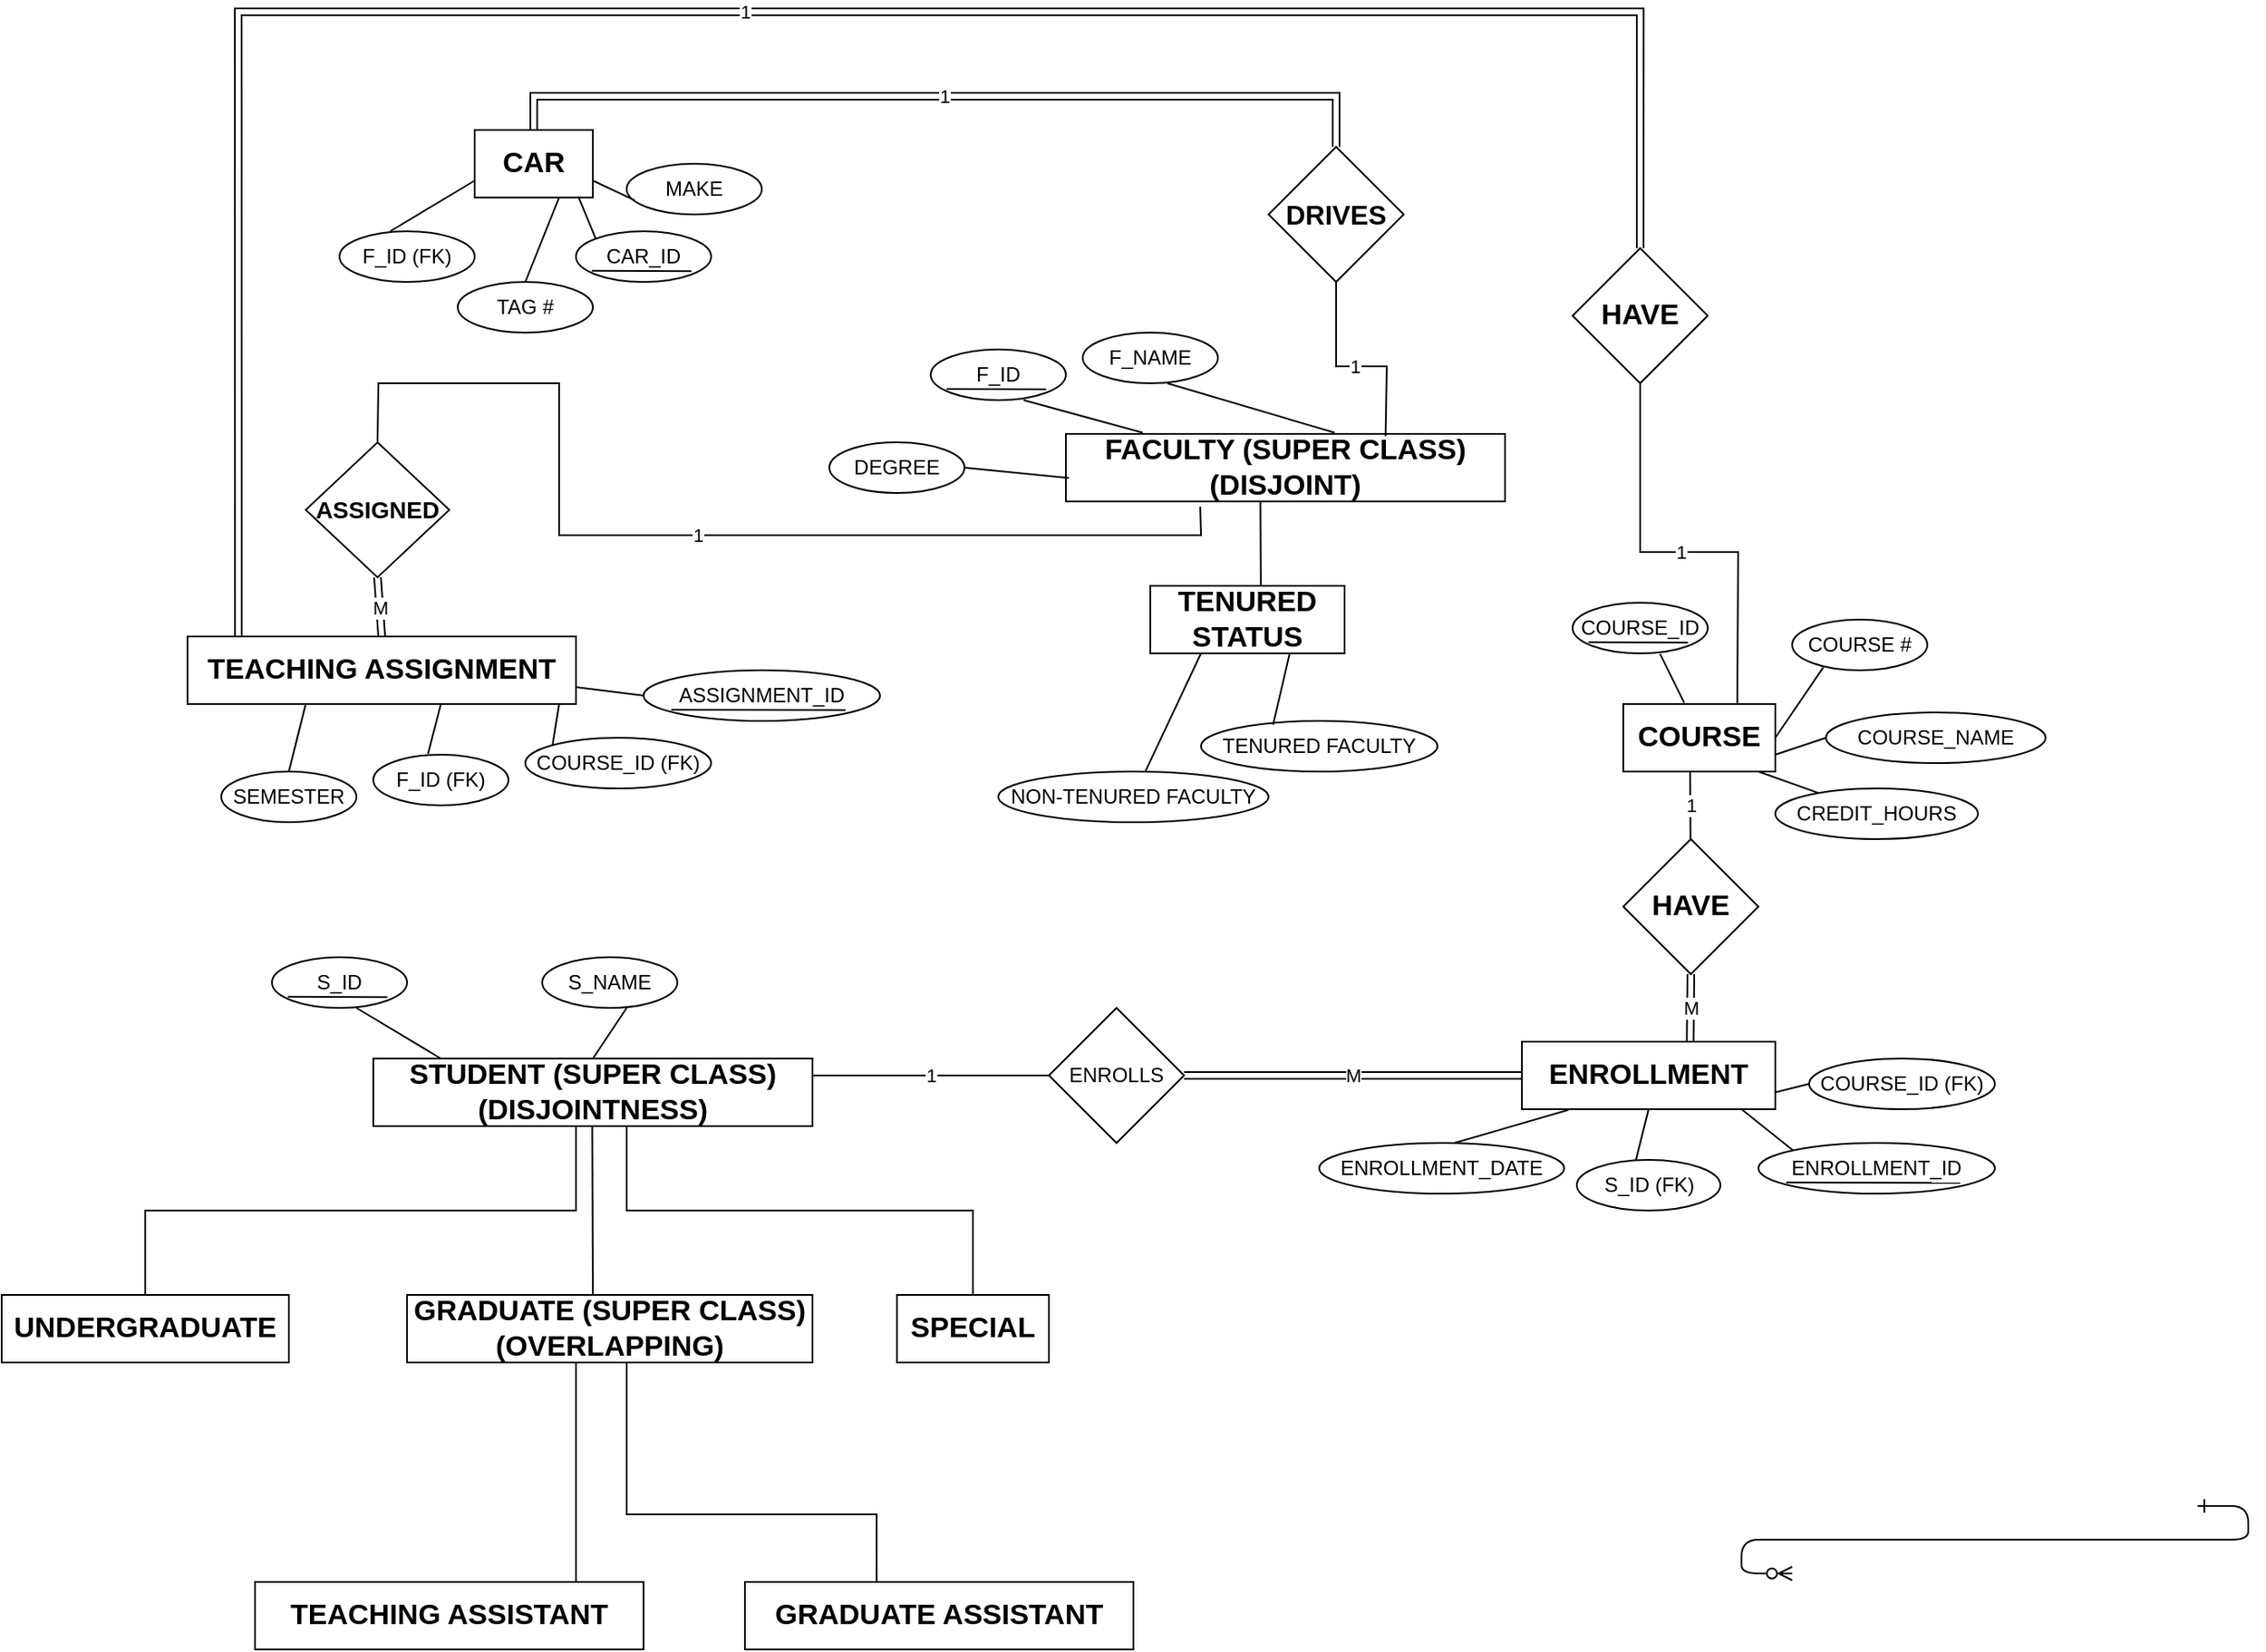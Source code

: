 <mxfile version="26.0.15">
  <diagram id="R2lEEEUBdFMjLlhIrx00" name="Page-1">
    <mxGraphModel dx="3799" dy="2531" grid="1" gridSize="10" guides="1" tooltips="1" connect="1" arrows="1" fold="1" page="1" pageScale="1" pageWidth="850" pageHeight="1100" math="0" shadow="0" extFonts="Permanent Marker^https://fonts.googleapis.com/css?family=Permanent+Marker">
      <root>
        <mxCell id="0" />
        <mxCell id="1" parent="0" />
        <mxCell id="C-vyLk0tnHw3VtMMgP7b-12" value="" style="edgeStyle=entityRelationEdgeStyle;endArrow=ERzeroToMany;startArrow=ERone;endFill=1;startFill=0;" parent="1" target="C-vyLk0tnHw3VtMMgP7b-17" edge="1">
          <mxGeometry width="100" height="100" relative="1" as="geometry">
            <mxPoint x="700" y="165" as="sourcePoint" />
            <mxPoint x="460" y="205" as="targetPoint" />
          </mxGeometry>
        </mxCell>
        <mxCell id="hQvGiJFeKAXP_hBCu67B-1" value="STUDENT (SUPER CLASS) (DISJOINTNESS)" style="rounded=0;whiteSpace=wrap;html=1;fontSize=17;fontStyle=1" vertex="1" parent="1">
          <mxGeometry x="-380" y="-100" width="260" height="40" as="geometry" />
        </mxCell>
        <mxCell id="hQvGiJFeKAXP_hBCu67B-2" value="COURSE" style="rounded=0;whiteSpace=wrap;html=1;fontSize=17;fontStyle=1" vertex="1" parent="1">
          <mxGeometry x="360" y="-310" width="90" height="40" as="geometry" />
        </mxCell>
        <mxCell id="hQvGiJFeKAXP_hBCu67B-3" value="FACULTY (SUPER CLASS)&lt;div&gt;(DISJOINT)&lt;/div&gt;" style="rounded=0;whiteSpace=wrap;html=1;fontSize=17;fontStyle=1" vertex="1" parent="1">
          <mxGeometry x="30" y="-470" width="260" height="40" as="geometry" />
        </mxCell>
        <mxCell id="hQvGiJFeKAXP_hBCu67B-4" value="TEACHING ASSIGNMENT" style="rounded=0;whiteSpace=wrap;html=1;fontSize=17;fontStyle=1" vertex="1" parent="1">
          <mxGeometry x="-490" y="-350" width="230" height="40" as="geometry" />
        </mxCell>
        <mxCell id="hQvGiJFeKAXP_hBCu67B-5" value="CAR" style="rounded=0;whiteSpace=wrap;html=1;fontSize=17;fontStyle=1" vertex="1" parent="1">
          <mxGeometry x="-320" y="-650" width="70" height="40" as="geometry" />
        </mxCell>
        <mxCell id="hQvGiJFeKAXP_hBCu67B-6" value="ENROLLMENT" style="rounded=0;whiteSpace=wrap;html=1;fontSize=17;fontStyle=1" vertex="1" parent="1">
          <mxGeometry x="300" y="-110" width="150" height="40" as="geometry" />
        </mxCell>
        <mxCell id="hQvGiJFeKAXP_hBCu67B-7" value="GRADUATE (SUPER CLASS) (OVERLAPPING)" style="rounded=0;whiteSpace=wrap;html=1;fontSize=17;fontStyle=1" vertex="1" parent="1">
          <mxGeometry x="-360" y="40" width="240" height="40" as="geometry" />
        </mxCell>
        <mxCell id="hQvGiJFeKAXP_hBCu67B-8" value="SPECIAL" style="rounded=0;whiteSpace=wrap;html=1;fontSize=17;fontStyle=1" vertex="1" parent="1">
          <mxGeometry x="-70" y="40" width="90" height="40" as="geometry" />
        </mxCell>
        <mxCell id="hQvGiJFeKAXP_hBCu67B-9" value="UNDERGRADUATE" style="rounded=0;whiteSpace=wrap;html=1;fontSize=17;fontStyle=1" vertex="1" parent="1">
          <mxGeometry x="-600" y="40" width="170" height="40" as="geometry" />
        </mxCell>
        <mxCell id="hQvGiJFeKAXP_hBCu67B-13" value="" style="endArrow=none;html=1;rounded=0;exitX=0.5;exitY=0;exitDx=0;exitDy=0;" edge="1" parent="1" source="hQvGiJFeKAXP_hBCu67B-9">
          <mxGeometry width="50" height="50" relative="1" as="geometry">
            <mxPoint x="-520" y="-10" as="sourcePoint" />
            <mxPoint x="-260" y="-60" as="targetPoint" />
            <Array as="points">
              <mxPoint x="-515" y="-10" />
              <mxPoint x="-260" y="-10" />
            </Array>
          </mxGeometry>
        </mxCell>
        <mxCell id="hQvGiJFeKAXP_hBCu67B-14" value="" style="endArrow=none;html=1;rounded=0;exitX=0.5;exitY=0;exitDx=0;exitDy=0;" edge="1" parent="1" source="hQvGiJFeKAXP_hBCu67B-8">
          <mxGeometry width="50" height="50" relative="1" as="geometry">
            <mxPoint x="-280" y="-10" as="sourcePoint" />
            <mxPoint x="-230" y="-60" as="targetPoint" />
            <Array as="points">
              <mxPoint x="-25" y="-10" />
              <mxPoint x="-230" y="-10" />
            </Array>
          </mxGeometry>
        </mxCell>
        <mxCell id="hQvGiJFeKAXP_hBCu67B-15" value="" style="endArrow=none;html=1;rounded=0;" edge="1" parent="1">
          <mxGeometry width="50" height="50" relative="1" as="geometry">
            <mxPoint x="-250" y="40" as="sourcePoint" />
            <mxPoint x="-250.36" y="-60" as="targetPoint" />
          </mxGeometry>
        </mxCell>
        <mxCell id="hQvGiJFeKAXP_hBCu67B-16" value="GRADUATE ASSISTANT" style="rounded=0;whiteSpace=wrap;html=1;fontSize=17;fontStyle=1" vertex="1" parent="1">
          <mxGeometry x="-160" y="210" width="230" height="40" as="geometry" />
        </mxCell>
        <mxCell id="hQvGiJFeKAXP_hBCu67B-17" value="TEACHING ASSISTANT" style="rounded=0;whiteSpace=wrap;html=1;fontSize=17;fontStyle=1" vertex="1" parent="1">
          <mxGeometry x="-450" y="210" width="230" height="40" as="geometry" />
        </mxCell>
        <mxCell id="hQvGiJFeKAXP_hBCu67B-18" value="" style="endArrow=none;html=1;rounded=0;" edge="1" parent="1">
          <mxGeometry width="50" height="50" relative="1" as="geometry">
            <mxPoint x="-260" y="210" as="sourcePoint" />
            <mxPoint x="-260" y="80" as="targetPoint" />
          </mxGeometry>
        </mxCell>
        <mxCell id="hQvGiJFeKAXP_hBCu67B-19" value="" style="endArrow=none;html=1;rounded=0;exitX=0.339;exitY=0;exitDx=0;exitDy=0;exitPerimeter=0;" edge="1" parent="1" source="hQvGiJFeKAXP_hBCu67B-16">
          <mxGeometry width="50" height="50" relative="1" as="geometry">
            <mxPoint x="-280" y="130" as="sourcePoint" />
            <mxPoint x="-230" y="80" as="targetPoint" />
            <Array as="points">
              <mxPoint x="-82" y="170" />
              <mxPoint x="-230" y="170" />
            </Array>
          </mxGeometry>
        </mxCell>
        <mxCell id="hQvGiJFeKAXP_hBCu67B-20" value="S_ID" style="ellipse;whiteSpace=wrap;html=1;" vertex="1" parent="1">
          <mxGeometry x="-440" y="-160" width="80" height="30" as="geometry" />
        </mxCell>
        <mxCell id="hQvGiJFeKAXP_hBCu67B-21" value="" style="endArrow=none;html=1;rounded=0;entryX=0.854;entryY=0.789;entryDx=0;entryDy=0;entryPerimeter=0;exitX=0.117;exitY=0.778;exitDx=0;exitDy=0;exitPerimeter=0;" edge="1" parent="1" source="hQvGiJFeKAXP_hBCu67B-20" target="hQvGiJFeKAXP_hBCu67B-20">
          <mxGeometry width="50" height="50" relative="1" as="geometry">
            <mxPoint x="-430" y="-140" as="sourcePoint" />
            <mxPoint x="-370" y="-140" as="targetPoint" />
          </mxGeometry>
        </mxCell>
        <mxCell id="hQvGiJFeKAXP_hBCu67B-23" value="S_NAME" style="ellipse;whiteSpace=wrap;html=1;" vertex="1" parent="1">
          <mxGeometry x="-280" y="-160" width="80" height="30" as="geometry" />
        </mxCell>
        <mxCell id="hQvGiJFeKAXP_hBCu67B-24" value="" style="endArrow=none;html=1;rounded=0;exitX=0.154;exitY=0;exitDx=0;exitDy=0;exitPerimeter=0;" edge="1" parent="1" source="hQvGiJFeKAXP_hBCu67B-1">
          <mxGeometry width="50" height="50" relative="1" as="geometry">
            <mxPoint x="-440" y="-80" as="sourcePoint" />
            <mxPoint x="-390" y="-130" as="targetPoint" />
          </mxGeometry>
        </mxCell>
        <mxCell id="hQvGiJFeKAXP_hBCu67B-25" value="" style="endArrow=none;html=1;rounded=0;exitX=0.5;exitY=0;exitDx=0;exitDy=0;" edge="1" parent="1" source="hQvGiJFeKAXP_hBCu67B-1">
          <mxGeometry width="50" height="50" relative="1" as="geometry">
            <mxPoint x="-280" y="-80" as="sourcePoint" />
            <mxPoint x="-230" y="-130" as="targetPoint" />
          </mxGeometry>
        </mxCell>
        <mxCell id="hQvGiJFeKAXP_hBCu67B-26" value="F_ID" style="ellipse;whiteSpace=wrap;html=1;" vertex="1" parent="1">
          <mxGeometry x="-50" y="-520" width="80" height="30" as="geometry" />
        </mxCell>
        <mxCell id="hQvGiJFeKAXP_hBCu67B-27" value="" style="endArrow=none;html=1;rounded=0;entryX=0.854;entryY=0.789;entryDx=0;entryDy=0;entryPerimeter=0;exitX=0.117;exitY=0.778;exitDx=0;exitDy=0;exitPerimeter=0;elbow=vertical;" edge="1" source="hQvGiJFeKAXP_hBCu67B-26" target="hQvGiJFeKAXP_hBCu67B-26" parent="1">
          <mxGeometry width="50" height="50" relative="1" as="geometry">
            <mxPoint x="-40" y="-500" as="sourcePoint" />
            <mxPoint x="20" y="-500" as="targetPoint" />
          </mxGeometry>
        </mxCell>
        <mxCell id="hQvGiJFeKAXP_hBCu67B-28" value="F_NAME" style="ellipse;whiteSpace=wrap;html=1;" vertex="1" parent="1">
          <mxGeometry x="40" y="-530" width="80" height="30" as="geometry" />
        </mxCell>
        <mxCell id="hQvGiJFeKAXP_hBCu67B-30" value="DEGREE" style="ellipse;whiteSpace=wrap;html=1;" vertex="1" parent="1">
          <mxGeometry x="-110" y="-465" width="80" height="30" as="geometry" />
        </mxCell>
        <mxCell id="hQvGiJFeKAXP_hBCu67B-31" value="" style="endArrow=none;html=1;rounded=0;exitX=0.612;exitY=-0.018;exitDx=0;exitDy=0;exitPerimeter=0;" edge="1" parent="1" source="hQvGiJFeKAXP_hBCu67B-3">
          <mxGeometry width="50" height="50" relative="1" as="geometry">
            <mxPoint x="40" y="-450" as="sourcePoint" />
            <mxPoint x="90" y="-500" as="targetPoint" />
          </mxGeometry>
        </mxCell>
        <mxCell id="hQvGiJFeKAXP_hBCu67B-32" value="" style="endArrow=none;html=1;rounded=0;exitX=0.175;exitY=-0.018;exitDx=0;exitDy=0;exitPerimeter=0;" edge="1" parent="1" source="hQvGiJFeKAXP_hBCu67B-3">
          <mxGeometry width="50" height="50" relative="1" as="geometry">
            <mxPoint x="-45" y="-440" as="sourcePoint" />
            <mxPoint x="5" y="-490" as="targetPoint" />
          </mxGeometry>
        </mxCell>
        <mxCell id="hQvGiJFeKAXP_hBCu67B-33" value="" style="endArrow=none;html=1;rounded=0;exitX=0.007;exitY=0.654;exitDx=0;exitDy=0;exitPerimeter=0;" edge="1" parent="1" source="hQvGiJFeKAXP_hBCu67B-3">
          <mxGeometry width="50" height="50" relative="1" as="geometry">
            <mxPoint x="-80" y="-400" as="sourcePoint" />
            <mxPoint x="-30" y="-450" as="targetPoint" />
          </mxGeometry>
        </mxCell>
        <mxCell id="hQvGiJFeKAXP_hBCu67B-34" value="" style="endArrow=none;html=1;rounded=0;exitX=0.443;exitY=0.999;exitDx=0;exitDy=0;exitPerimeter=0;entryX=0.569;entryY=-0.011;entryDx=0;entryDy=0;entryPerimeter=0;" edge="1" parent="1" source="hQvGiJFeKAXP_hBCu67B-3" target="hQvGiJFeKAXP_hBCu67B-40">
          <mxGeometry width="50" height="50" relative="1" as="geometry">
            <mxPoint x="-65" y="-360" as="sourcePoint" />
            <mxPoint x="30" y="-415.0" as="targetPoint" />
          </mxGeometry>
        </mxCell>
        <mxCell id="hQvGiJFeKAXP_hBCu67B-35" value="NON-TENURED FACULTY" style="ellipse;whiteSpace=wrap;html=1;" vertex="1" parent="1">
          <mxGeometry x="-10" y="-270" width="160" height="30" as="geometry" />
        </mxCell>
        <mxCell id="hQvGiJFeKAXP_hBCu67B-36" value="TENURED FACULTY" style="ellipse;whiteSpace=wrap;html=1;" vertex="1" parent="1">
          <mxGeometry x="110" y="-300" width="140" height="30" as="geometry" />
        </mxCell>
        <mxCell id="hQvGiJFeKAXP_hBCu67B-40" value="TENURED STATUS" style="rounded=0;whiteSpace=wrap;html=1;fontSize=17;fontStyle=1" vertex="1" parent="1">
          <mxGeometry x="80" y="-380" width="115" height="40" as="geometry" />
        </mxCell>
        <mxCell id="hQvGiJFeKAXP_hBCu67B-41" value="" style="endArrow=none;html=1;rounded=0;exitX=0.305;exitY=0.076;exitDx=0;exitDy=0;exitPerimeter=0;" edge="1" parent="1" source="hQvGiJFeKAXP_hBCu67B-36">
          <mxGeometry width="50" height="50" relative="1" as="geometry">
            <mxPoint x="112.5" y="-290" as="sourcePoint" />
            <mxPoint x="162.5" y="-340" as="targetPoint" />
          </mxGeometry>
        </mxCell>
        <mxCell id="hQvGiJFeKAXP_hBCu67B-42" value="" style="endArrow=none;html=1;rounded=0;" edge="1" parent="1" source="hQvGiJFeKAXP_hBCu67B-35">
          <mxGeometry width="50" height="50" relative="1" as="geometry">
            <mxPoint x="60" y="-290" as="sourcePoint" />
            <mxPoint x="110" y="-340" as="targetPoint" />
          </mxGeometry>
        </mxCell>
        <mxCell id="hQvGiJFeKAXP_hBCu67B-43" value="COURSE_ID" style="ellipse;whiteSpace=wrap;html=1;" vertex="1" parent="1">
          <mxGeometry x="330" y="-370" width="80" height="30" as="geometry" />
        </mxCell>
        <mxCell id="hQvGiJFeKAXP_hBCu67B-44" value="" style="endArrow=none;html=1;rounded=0;entryX=0.854;entryY=0.789;entryDx=0;entryDy=0;entryPerimeter=0;exitX=0.117;exitY=0.778;exitDx=0;exitDy=0;exitPerimeter=0;elbow=vertical;" edge="1" source="hQvGiJFeKAXP_hBCu67B-43" target="hQvGiJFeKAXP_hBCu67B-43" parent="1">
          <mxGeometry width="50" height="50" relative="1" as="geometry">
            <mxPoint x="-800" y="-290" as="sourcePoint" />
            <mxPoint x="-740" y="-290" as="targetPoint" />
          </mxGeometry>
        </mxCell>
        <mxCell id="hQvGiJFeKAXP_hBCu67B-45" value="CREDIT_HOURS" style="ellipse;whiteSpace=wrap;html=1;" vertex="1" parent="1">
          <mxGeometry x="450" y="-260" width="120" height="30" as="geometry" />
        </mxCell>
        <mxCell id="hQvGiJFeKAXP_hBCu67B-46" value="COURSE_NAME" style="ellipse;whiteSpace=wrap;html=1;" vertex="1" parent="1">
          <mxGeometry x="480" y="-305" width="130" height="30" as="geometry" />
        </mxCell>
        <mxCell id="hQvGiJFeKAXP_hBCu67B-47" value="COURSE #" style="ellipse;whiteSpace=wrap;html=1;" vertex="1" parent="1">
          <mxGeometry x="460" y="-360" width="80" height="30" as="geometry" />
        </mxCell>
        <mxCell id="hQvGiJFeKAXP_hBCu67B-49" value="ENROLLMENT_ID" style="ellipse;whiteSpace=wrap;html=1;" vertex="1" parent="1">
          <mxGeometry x="440" y="-50" width="140" height="30" as="geometry" />
        </mxCell>
        <mxCell id="hQvGiJFeKAXP_hBCu67B-50" value="" style="endArrow=none;html=1;rounded=0;entryX=0.854;entryY=0.789;entryDx=0;entryDy=0;entryPerimeter=0;exitX=0.117;exitY=0.778;exitDx=0;exitDy=0;exitPerimeter=0;elbow=vertical;" edge="1" source="hQvGiJFeKAXP_hBCu67B-49" target="hQvGiJFeKAXP_hBCu67B-49" parent="1">
          <mxGeometry width="50" height="50" relative="1" as="geometry">
            <mxPoint x="-690" y="30" as="sourcePoint" />
            <mxPoint x="-630" y="30" as="targetPoint" />
          </mxGeometry>
        </mxCell>
        <mxCell id="hQvGiJFeKAXP_hBCu67B-51" value="" style="endArrow=none;html=1;rounded=0;exitX=0.401;exitY=-0.017;exitDx=0;exitDy=0;exitPerimeter=0;entryX=0.648;entryY=1.015;entryDx=0;entryDy=0;entryPerimeter=0;" edge="1" parent="1" source="hQvGiJFeKAXP_hBCu67B-2" target="hQvGiJFeKAXP_hBCu67B-43">
          <mxGeometry width="50" height="50" relative="1" as="geometry">
            <mxPoint x="350" y="-290" as="sourcePoint" />
            <mxPoint x="400" y="-340" as="targetPoint" />
          </mxGeometry>
        </mxCell>
        <mxCell id="hQvGiJFeKAXP_hBCu67B-52" value="" style="endArrow=none;html=1;rounded=0;exitX=1;exitY=0.5;exitDx=0;exitDy=0;entryX=0.23;entryY=0.944;entryDx=0;entryDy=0;entryPerimeter=0;" edge="1" parent="1" source="hQvGiJFeKAXP_hBCu67B-2" target="hQvGiJFeKAXP_hBCu67B-47">
          <mxGeometry width="50" height="50" relative="1" as="geometry">
            <mxPoint x="430" y="-280" as="sourcePoint" />
            <mxPoint x="480" y="-330" as="targetPoint" />
          </mxGeometry>
        </mxCell>
        <mxCell id="hQvGiJFeKAXP_hBCu67B-53" value="" style="endArrow=none;html=1;rounded=0;exitX=1;exitY=0.75;exitDx=0;exitDy=0;" edge="1" parent="1" source="hQvGiJFeKAXP_hBCu67B-2">
          <mxGeometry width="50" height="50" relative="1" as="geometry">
            <mxPoint x="430" y="-240" as="sourcePoint" />
            <mxPoint x="480" y="-290" as="targetPoint" />
          </mxGeometry>
        </mxCell>
        <mxCell id="hQvGiJFeKAXP_hBCu67B-54" value="" style="endArrow=none;html=1;rounded=0;" edge="1" parent="1" source="hQvGiJFeKAXP_hBCu67B-45">
          <mxGeometry width="50" height="50" relative="1" as="geometry">
            <mxPoint x="390" y="-220" as="sourcePoint" />
            <mxPoint x="440" y="-270" as="targetPoint" />
          </mxGeometry>
        </mxCell>
        <mxCell id="hQvGiJFeKAXP_hBCu67B-55" value="" style="endArrow=none;html=1;rounded=0;exitX=0;exitY=0;exitDx=0;exitDy=0;" edge="1" parent="1" source="hQvGiJFeKAXP_hBCu67B-49">
          <mxGeometry width="50" height="50" relative="1" as="geometry">
            <mxPoint x="380" y="-20" as="sourcePoint" />
            <mxPoint x="430" y="-70" as="targetPoint" />
          </mxGeometry>
        </mxCell>
        <mxCell id="hQvGiJFeKAXP_hBCu67B-56" value="S_ID (FK)" style="ellipse;whiteSpace=wrap;html=1;" vertex="1" parent="1">
          <mxGeometry x="332.5" y="-40" width="85" height="30" as="geometry" />
        </mxCell>
        <mxCell id="hQvGiJFeKAXP_hBCu67B-57" value="" style="endArrow=none;html=1;rounded=0;entryX=0.5;entryY=1;entryDx=0;entryDy=0;" edge="1" parent="1" target="hQvGiJFeKAXP_hBCu67B-6">
          <mxGeometry width="50" height="50" relative="1" as="geometry">
            <mxPoint x="367.5" y="-40" as="sourcePoint" />
            <mxPoint x="417.5" y="-90" as="targetPoint" />
          </mxGeometry>
        </mxCell>
        <mxCell id="hQvGiJFeKAXP_hBCu67B-58" value="ENROLLMENT_DATE" style="ellipse;whiteSpace=wrap;html=1;" vertex="1" parent="1">
          <mxGeometry x="180" y="-50" width="145" height="30" as="geometry" />
        </mxCell>
        <mxCell id="hQvGiJFeKAXP_hBCu67B-59" value="COURSE_ID (FK)" style="ellipse;whiteSpace=wrap;html=1;" vertex="1" parent="1">
          <mxGeometry x="470" y="-100" width="110" height="30" as="geometry" />
        </mxCell>
        <mxCell id="hQvGiJFeKAXP_hBCu67B-60" value="" style="endArrow=none;html=1;rounded=0;entryX=0.184;entryY=1.01;entryDx=0;entryDy=0;entryPerimeter=0;" edge="1" parent="1" target="hQvGiJFeKAXP_hBCu67B-6">
          <mxGeometry width="50" height="50" relative="1" as="geometry">
            <mxPoint x="260" y="-50" as="sourcePoint" />
            <mxPoint x="310" y="-100" as="targetPoint" />
          </mxGeometry>
        </mxCell>
        <mxCell id="hQvGiJFeKAXP_hBCu67B-61" value="" style="endArrow=none;html=1;rounded=0;entryX=0;entryY=0.5;entryDx=0;entryDy=0;" edge="1" parent="1" target="hQvGiJFeKAXP_hBCu67B-59">
          <mxGeometry width="50" height="50" relative="1" as="geometry">
            <mxPoint x="450" y="-80" as="sourcePoint" />
            <mxPoint x="500" y="-130" as="targetPoint" />
          </mxGeometry>
        </mxCell>
        <mxCell id="hQvGiJFeKAXP_hBCu67B-62" value="COURSE_ID (FK)" style="ellipse;whiteSpace=wrap;html=1;" vertex="1" parent="1">
          <mxGeometry x="-290" y="-290" width="110" height="30" as="geometry" />
        </mxCell>
        <mxCell id="hQvGiJFeKAXP_hBCu67B-63" value="F_ID (FK)" style="ellipse;whiteSpace=wrap;html=1;" vertex="1" parent="1">
          <mxGeometry x="-380" y="-280" width="80" height="30" as="geometry" />
        </mxCell>
        <mxCell id="hQvGiJFeKAXP_hBCu67B-65" value="SEMESTER" style="ellipse;whiteSpace=wrap;html=1;" vertex="1" parent="1">
          <mxGeometry x="-470" y="-270" width="80" height="30" as="geometry" />
        </mxCell>
        <mxCell id="hQvGiJFeKAXP_hBCu67B-66" value="ASSIGNMENT_ID" style="ellipse;whiteSpace=wrap;html=1;" vertex="1" parent="1">
          <mxGeometry x="-220" y="-330" width="140" height="30" as="geometry" />
        </mxCell>
        <mxCell id="hQvGiJFeKAXP_hBCu67B-67" value="" style="endArrow=none;html=1;rounded=0;entryX=0.854;entryY=0.789;entryDx=0;entryDy=0;entryPerimeter=0;exitX=0.117;exitY=0.778;exitDx=0;exitDy=0;exitPerimeter=0;elbow=vertical;" edge="1" source="hQvGiJFeKAXP_hBCu67B-66" target="hQvGiJFeKAXP_hBCu67B-66" parent="1">
          <mxGeometry width="50" height="50" relative="1" as="geometry">
            <mxPoint x="-1380" y="-260" as="sourcePoint" />
            <mxPoint x="-1320" y="-260" as="targetPoint" />
          </mxGeometry>
        </mxCell>
        <mxCell id="hQvGiJFeKAXP_hBCu67B-68" value="" style="endArrow=none;html=1;rounded=0;entryX=0;entryY=0.5;entryDx=0;entryDy=0;" edge="1" parent="1" target="hQvGiJFeKAXP_hBCu67B-66">
          <mxGeometry width="50" height="50" relative="1" as="geometry">
            <mxPoint x="-260" y="-320" as="sourcePoint" />
            <mxPoint x="-210" y="-370" as="targetPoint" />
          </mxGeometry>
        </mxCell>
        <mxCell id="hQvGiJFeKAXP_hBCu67B-69" value="" style="endArrow=none;html=1;rounded=0;exitX=0;exitY=0;exitDx=0;exitDy=0;" edge="1" parent="1" source="hQvGiJFeKAXP_hBCu67B-62">
          <mxGeometry width="50" height="50" relative="1" as="geometry">
            <mxPoint x="-320" y="-260" as="sourcePoint" />
            <mxPoint x="-270" y="-310" as="targetPoint" />
          </mxGeometry>
        </mxCell>
        <mxCell id="hQvGiJFeKAXP_hBCu67B-70" value="" style="endArrow=none;html=1;rounded=0;exitX=0.405;exitY=-0.016;exitDx=0;exitDy=0;exitPerimeter=0;" edge="1" parent="1" source="hQvGiJFeKAXP_hBCu67B-63">
          <mxGeometry width="50" height="50" relative="1" as="geometry">
            <mxPoint x="-390" y="-260" as="sourcePoint" />
            <mxPoint x="-340" y="-310" as="targetPoint" />
          </mxGeometry>
        </mxCell>
        <mxCell id="hQvGiJFeKAXP_hBCu67B-71" value="" style="endArrow=none;html=1;rounded=0;exitX=0.5;exitY=0;exitDx=0;exitDy=0;" edge="1" parent="1" source="hQvGiJFeKAXP_hBCu67B-65">
          <mxGeometry width="50" height="50" relative="1" as="geometry">
            <mxPoint x="-470" y="-260" as="sourcePoint" />
            <mxPoint x="-420" y="-310" as="targetPoint" />
          </mxGeometry>
        </mxCell>
        <mxCell id="hQvGiJFeKAXP_hBCu67B-72" value="CAR_ID" style="ellipse;whiteSpace=wrap;html=1;" vertex="1" parent="1">
          <mxGeometry x="-260" y="-590" width="80" height="30" as="geometry" />
        </mxCell>
        <mxCell id="hQvGiJFeKAXP_hBCu67B-73" value="" style="endArrow=none;html=1;rounded=0;entryX=0.854;entryY=0.789;entryDx=0;entryDy=0;entryPerimeter=0;exitX=0.117;exitY=0.778;exitDx=0;exitDy=0;exitPerimeter=0;elbow=horizontal;" edge="1" source="hQvGiJFeKAXP_hBCu67B-72" target="hQvGiJFeKAXP_hBCu67B-72" parent="1">
          <mxGeometry width="50" height="50" relative="1" as="geometry">
            <mxPoint x="-250" y="-570" as="sourcePoint" />
            <mxPoint x="-190" y="-570" as="targetPoint" />
          </mxGeometry>
        </mxCell>
        <mxCell id="hQvGiJFeKAXP_hBCu67B-74" value="TAG #" style="ellipse;whiteSpace=wrap;html=1;" vertex="1" parent="1">
          <mxGeometry x="-330" y="-560" width="80" height="30" as="geometry" />
        </mxCell>
        <mxCell id="hQvGiJFeKAXP_hBCu67B-75" value="MAKE" style="ellipse;whiteSpace=wrap;html=1;" vertex="1" parent="1">
          <mxGeometry x="-230" y="-630" width="80" height="30" as="geometry" />
        </mxCell>
        <mxCell id="hQvGiJFeKAXP_hBCu67B-77" value="F_ID (FK)" style="ellipse;whiteSpace=wrap;html=1;" vertex="1" parent="1">
          <mxGeometry x="-400" y="-590" width="80" height="30" as="geometry" />
        </mxCell>
        <mxCell id="hQvGiJFeKAXP_hBCu67B-78" value="" style="endArrow=none;html=1;rounded=0;entryX=0;entryY=0.75;entryDx=0;entryDy=0;" edge="1" parent="1" target="hQvGiJFeKAXP_hBCu67B-5">
          <mxGeometry width="50" height="50" relative="1" as="geometry">
            <mxPoint x="-370" y="-590" as="sourcePoint" />
            <mxPoint x="-320" y="-640" as="targetPoint" />
          </mxGeometry>
        </mxCell>
        <mxCell id="hQvGiJFeKAXP_hBCu67B-79" value="" style="endArrow=none;html=1;rounded=0;entryX=0.876;entryY=0.983;entryDx=0;entryDy=0;entryPerimeter=0;exitX=0;exitY=0;exitDx=0;exitDy=0;" edge="1" parent="1" source="hQvGiJFeKAXP_hBCu67B-72" target="hQvGiJFeKAXP_hBCu67B-5">
          <mxGeometry width="50" height="50" relative="1" as="geometry">
            <mxPoint x="-250" y="-580" as="sourcePoint" />
            <mxPoint x="-200" y="-630" as="targetPoint" />
          </mxGeometry>
        </mxCell>
        <mxCell id="hQvGiJFeKAXP_hBCu67B-80" value="" style="endArrow=none;html=1;rounded=0;exitX=1;exitY=0.75;exitDx=0;exitDy=0;entryX=0.058;entryY=0.719;entryDx=0;entryDy=0;entryPerimeter=0;" edge="1" parent="1" source="hQvGiJFeKAXP_hBCu67B-5" target="hQvGiJFeKAXP_hBCu67B-75">
          <mxGeometry width="50" height="50" relative="1" as="geometry">
            <mxPoint x="-280" y="-560" as="sourcePoint" />
            <mxPoint x="-230" y="-610" as="targetPoint" />
          </mxGeometry>
        </mxCell>
        <mxCell id="hQvGiJFeKAXP_hBCu67B-81" value="" style="endArrow=none;html=1;rounded=0;exitX=0.5;exitY=0;exitDx=0;exitDy=0;" edge="1" parent="1" source="hQvGiJFeKAXP_hBCu67B-74">
          <mxGeometry width="50" height="50" relative="1" as="geometry">
            <mxPoint x="-320" y="-560" as="sourcePoint" />
            <mxPoint x="-270" y="-610" as="targetPoint" />
          </mxGeometry>
        </mxCell>
        <mxCell id="hQvGiJFeKAXP_hBCu67B-83" value="ENROLLS" style="rhombus;whiteSpace=wrap;html=1;" vertex="1" parent="1">
          <mxGeometry x="20" y="-130" width="80" height="80" as="geometry" />
        </mxCell>
        <mxCell id="hQvGiJFeKAXP_hBCu67B-84" value="1" style="endArrow=none;html=1;rounded=0;exitX=1;exitY=0.25;exitDx=0;exitDy=0;" edge="1" parent="1" source="hQvGiJFeKAXP_hBCu67B-1" target="hQvGiJFeKAXP_hBCu67B-83">
          <mxGeometry width="50" height="50" relative="1" as="geometry">
            <mxPoint x="-120" y="-80" as="sourcePoint" />
            <mxPoint x="-70" y="-130" as="targetPoint" />
          </mxGeometry>
        </mxCell>
        <mxCell id="hQvGiJFeKAXP_hBCu67B-85" value="M" style="endArrow=none;html=1;rounded=0;exitX=1;exitY=0.5;exitDx=0;exitDy=0;shape=link;" edge="1" parent="1" source="hQvGiJFeKAXP_hBCu67B-83">
          <mxGeometry width="50" height="50" relative="1" as="geometry">
            <mxPoint x="250" y="-40" as="sourcePoint" />
            <mxPoint x="300" y="-90" as="targetPoint" />
          </mxGeometry>
        </mxCell>
        <mxCell id="hQvGiJFeKAXP_hBCu67B-86" value="HAVE" style="rhombus;whiteSpace=wrap;html=1;fontSize=17;fontStyle=1" vertex="1" parent="1">
          <mxGeometry x="360" y="-230" width="80" height="80" as="geometry" />
        </mxCell>
        <mxCell id="hQvGiJFeKAXP_hBCu67B-87" value="M" style="endArrow=none;html=1;rounded=0;exitX=0.464;exitY=-0.018;exitDx=0;exitDy=0;exitPerimeter=0;shape=link;" edge="1" parent="1">
          <mxGeometry width="50" height="50" relative="1" as="geometry">
            <mxPoint x="399.63" y="-110.0" as="sourcePoint" />
            <mxPoint x="400" y="-150" as="targetPoint" />
          </mxGeometry>
        </mxCell>
        <mxCell id="hQvGiJFeKAXP_hBCu67B-88" value="1" style="endArrow=none;html=1;rounded=0;entryX=0.44;entryY=1;entryDx=0;entryDy=0;entryPerimeter=0;" edge="1" parent="1" source="hQvGiJFeKAXP_hBCu67B-86" target="hQvGiJFeKAXP_hBCu67B-2">
          <mxGeometry width="50" height="50" relative="1" as="geometry">
            <mxPoint x="355" y="-220" as="sourcePoint" />
            <mxPoint x="405" y="-270" as="targetPoint" />
          </mxGeometry>
        </mxCell>
        <mxCell id="hQvGiJFeKAXP_hBCu67B-89" value="ASSIGNED" style="rhombus;whiteSpace=wrap;html=1;fontStyle=1;fontSize=14;" vertex="1" parent="1">
          <mxGeometry x="-420" y="-465" width="85" height="80" as="geometry" />
        </mxCell>
        <mxCell id="hQvGiJFeKAXP_hBCu67B-90" value="1" style="endArrow=none;html=1;rounded=0;entryX=0.306;entryY=1.077;entryDx=0;entryDy=0;entryPerimeter=0;exitX=0.5;exitY=0;exitDx=0;exitDy=0;" edge="1" parent="1" source="hQvGiJFeKAXP_hBCu67B-89" target="hQvGiJFeKAXP_hBCu67B-3">
          <mxGeometry width="50" height="50" relative="1" as="geometry">
            <mxPoint x="-375" y="-465" as="sourcePoint" />
            <mxPoint x="-325" y="-515" as="targetPoint" />
            <Array as="points">
              <mxPoint x="-377" y="-500" />
              <mxPoint x="-270" y="-500" />
              <mxPoint x="-270" y="-465" />
              <mxPoint x="-270" y="-410" />
              <mxPoint x="110" y="-410" />
            </Array>
          </mxGeometry>
        </mxCell>
        <mxCell id="hQvGiJFeKAXP_hBCu67B-91" value="M" style="endArrow=none;html=1;rounded=0;entryX=0.5;entryY=1;entryDx=0;entryDy=0;exitX=0.5;exitY=0;exitDx=0;exitDy=0;shape=link;" edge="1" parent="1" source="hQvGiJFeKAXP_hBCu67B-4" target="hQvGiJFeKAXP_hBCu67B-89">
          <mxGeometry width="50" height="50" relative="1" as="geometry">
            <mxPoint x="-390" y="-350" as="sourcePoint" />
            <mxPoint x="-340" y="-400" as="targetPoint" />
          </mxGeometry>
        </mxCell>
        <mxCell id="hQvGiJFeKAXP_hBCu67B-92" value="HAVE" style="rhombus;whiteSpace=wrap;html=1;fontSize=17;fontStyle=1" vertex="1" parent="1">
          <mxGeometry x="330" y="-580" width="80" height="80" as="geometry" />
        </mxCell>
        <mxCell id="hQvGiJFeKAXP_hBCu67B-93" value="1" style="endArrow=none;html=1;rounded=0;entryX=0.5;entryY=0;entryDx=0;entryDy=0;shape=link;exitX=0.131;exitY=0;exitDx=0;exitDy=0;exitPerimeter=0;" edge="1" parent="1" source="hQvGiJFeKAXP_hBCu67B-4" target="hQvGiJFeKAXP_hBCu67B-92">
          <mxGeometry width="50" height="50" relative="1" as="geometry">
            <mxPoint x="-460.05" y="-385" as="sourcePoint" />
            <mxPoint x="370.05" y="-615" as="targetPoint" />
            <Array as="points">
              <mxPoint x="-459.95" y="-720" />
              <mxPoint x="370.05" y="-720" />
            </Array>
          </mxGeometry>
        </mxCell>
        <mxCell id="hQvGiJFeKAXP_hBCu67B-94" value="1" style="endArrow=none;html=1;rounded=0;exitX=0.75;exitY=0;exitDx=0;exitDy=0;" edge="1" parent="1" source="hQvGiJFeKAXP_hBCu67B-2">
          <mxGeometry width="50" height="50" relative="1" as="geometry">
            <mxPoint x="320" y="-450" as="sourcePoint" />
            <mxPoint x="370" y="-500" as="targetPoint" />
            <Array as="points">
              <mxPoint x="428" y="-400" />
              <mxPoint x="370" y="-400" />
            </Array>
          </mxGeometry>
        </mxCell>
        <mxCell id="hQvGiJFeKAXP_hBCu67B-95" value="DRIVES" style="rhombus;whiteSpace=wrap;html=1;fontSize=16;fontStyle=1" vertex="1" parent="1">
          <mxGeometry x="150" y="-640" width="80" height="80" as="geometry" />
        </mxCell>
        <mxCell id="hQvGiJFeKAXP_hBCu67B-96" value="1" style="endArrow=none;html=1;rounded=0;shape=link;entryX=0.5;entryY=0;entryDx=0;entryDy=0;exitX=0.5;exitY=0;exitDx=0;exitDy=0;" edge="1" parent="1" source="hQvGiJFeKAXP_hBCu67B-95" target="hQvGiJFeKAXP_hBCu67B-5">
          <mxGeometry width="50" height="50" relative="1" as="geometry">
            <mxPoint x="180" y="-630" as="sourcePoint" />
            <mxPoint x="230" y="-680" as="targetPoint" />
            <Array as="points">
              <mxPoint x="190" y="-670" />
              <mxPoint x="-285" y="-670" />
            </Array>
          </mxGeometry>
        </mxCell>
        <mxCell id="hQvGiJFeKAXP_hBCu67B-97" value="1" style="endArrow=none;html=1;rounded=0;entryX=0.5;entryY=1;entryDx=0;entryDy=0;exitX=0.728;exitY=0.035;exitDx=0;exitDy=0;exitPerimeter=0;" edge="1" parent="1" source="hQvGiJFeKAXP_hBCu67B-3" target="hQvGiJFeKAXP_hBCu67B-95">
          <mxGeometry width="50" height="50" relative="1" as="geometry">
            <mxPoint x="200" y="-470" as="sourcePoint" />
            <mxPoint x="250" y="-520" as="targetPoint" />
            <Array as="points">
              <mxPoint x="220" y="-510" />
              <mxPoint x="190" y="-510" />
            </Array>
          </mxGeometry>
        </mxCell>
      </root>
    </mxGraphModel>
  </diagram>
</mxfile>
